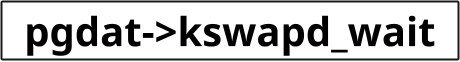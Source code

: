 @startuml

skinparam ComponentStyle rectangle
hide stereotype
scale 1/5
skinparam RoundCorner 100

skinparam Component {
    FontSize 200
    FontColor black
    RoundCorner 10
    BorderThickness 10
    BackgroundColor transparent
    BorderThickness<<text>> 0
    BackgroundColor<<text>> transparent
    FontColor<<box>> transparent
}

component "  <b>pgdat->kswapd_wait  " as cp

@enduml
